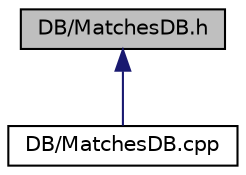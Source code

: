 digraph "DB/MatchesDB.h"
{
  edge [fontname="Helvetica",fontsize="10",labelfontname="Helvetica",labelfontsize="10"];
  node [fontname="Helvetica",fontsize="10",shape=record];
  Node1 [label="DB/MatchesDB.h",height=0.2,width=0.4,color="black", fillcolor="grey75", style="filled", fontcolor="black"];
  Node1 -> Node2 [dir="back",color="midnightblue",fontsize="10",style="solid",fontname="Helvetica"];
  Node2 [label="DB/MatchesDB.cpp",height=0.2,width=0.4,color="black", fillcolor="white", style="filled",URL="$_matches_d_b_8cpp.html"];
}
